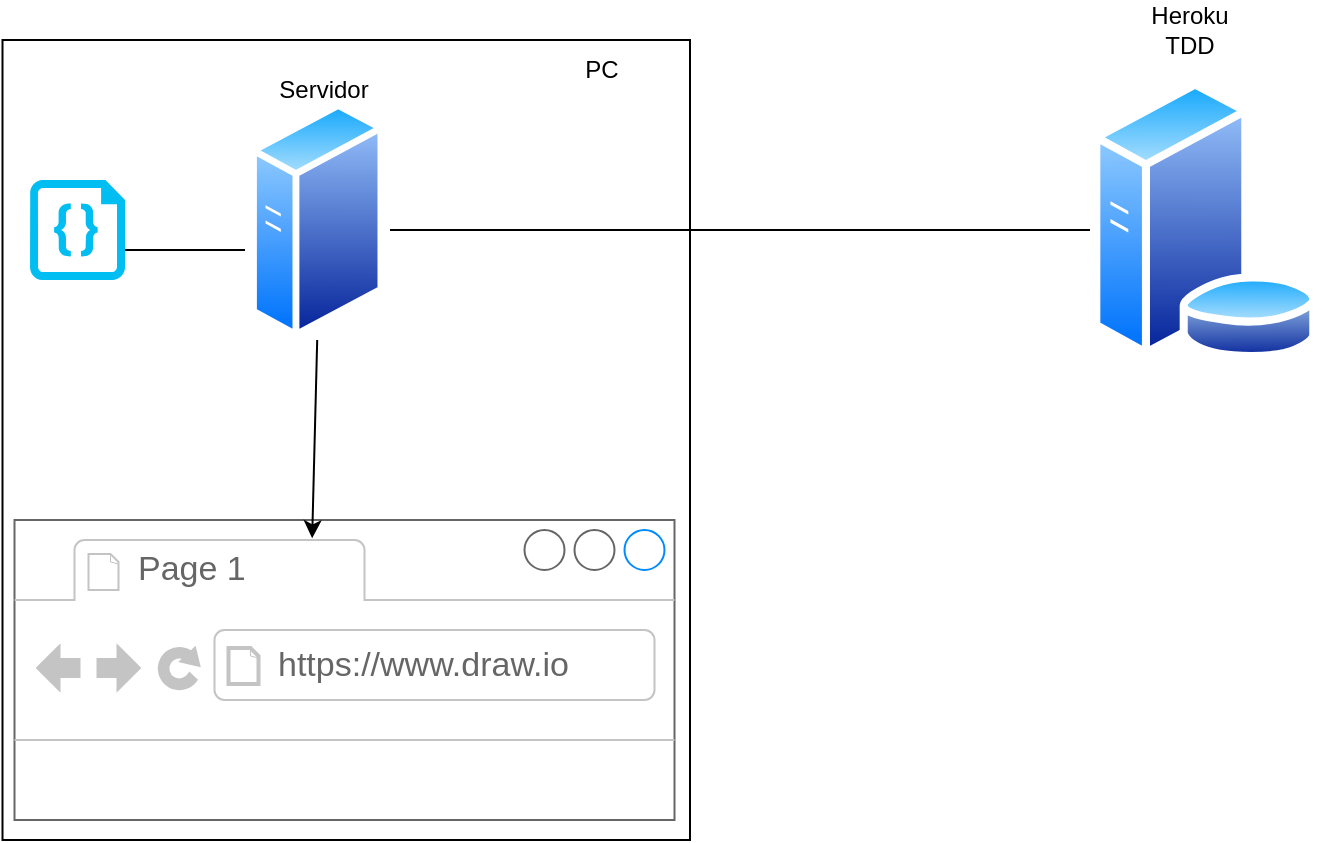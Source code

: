 <mxfile>
    <diagram id="PuRXsuhfijL69K7MNmrg" name="Page-1">
        <mxGraphModel dx="542" dy="191" grid="1" gridSize="10" guides="1" tooltips="1" connect="1" arrows="1" fold="1" page="1" pageScale="1" pageWidth="827" pageHeight="1169" math="0" shadow="0">
            <root>
                <mxCell id="0"/>
                <mxCell id="1" parent="0"/>
                <mxCell id="8" value="" style="rounded=0;whiteSpace=wrap;html=1;" parent="1" vertex="1">
                    <mxGeometry x="26.25" y="80" width="343.75" height="400" as="geometry"/>
                </mxCell>
                <mxCell id="2" value="" style="aspect=fixed;perimeter=ellipsePerimeter;html=1;align=center;shadow=0;dashed=0;spacingTop=3;image;image=img/lib/active_directory/database_server.svg;" parent="1" vertex="1">
                    <mxGeometry x="570" y="100" width="114.8" height="140" as="geometry"/>
                </mxCell>
                <mxCell id="3" value="Heroku&lt;br&gt;TDD" style="text;html=1;strokeColor=none;fillColor=none;align=center;verticalAlign=middle;whiteSpace=wrap;rounded=0;" parent="1" vertex="1">
                    <mxGeometry x="590" y="60" width="60" height="30" as="geometry"/>
                </mxCell>
                <mxCell id="5" value="" style="line;strokeWidth=1;rotatable=0;dashed=0;labelPosition=right;align=left;verticalAlign=middle;spacingTop=0;spacingLeft=6;points=[];portConstraint=eastwest;" parent="1" vertex="1">
                    <mxGeometry x="220" y="170" width="350" height="10" as="geometry"/>
                </mxCell>
                <mxCell id="6" value="Servidor" style="text;html=1;strokeColor=none;fillColor=none;align=center;verticalAlign=middle;whiteSpace=wrap;rounded=0;" parent="1" vertex="1">
                    <mxGeometry x="157.2" y="90" width="60" height="30" as="geometry"/>
                </mxCell>
                <mxCell id="7" value="" style="aspect=fixed;perimeter=ellipsePerimeter;html=1;align=center;shadow=0;dashed=0;spacingTop=3;image;image=img/lib/active_directory/generic_server.svg;" parent="1" vertex="1">
                    <mxGeometry x="150" y="110" width="67.2" height="120" as="geometry"/>
                </mxCell>
                <mxCell id="9" value="" style="strokeWidth=1;shadow=0;dashed=0;align=center;html=1;shape=mxgraph.mockup.containers.browserWindow;rSize=0;strokeColor=#666666;strokeColor2=#008cff;strokeColor3=#c4c4c4;mainText=,;recursiveResize=0;" parent="1" vertex="1">
                    <mxGeometry x="32.25" y="320" width="330" height="150" as="geometry"/>
                </mxCell>
                <mxCell id="10" value="Page 1" style="strokeWidth=1;shadow=0;dashed=0;align=center;html=1;shape=mxgraph.mockup.containers.anchor;fontSize=17;fontColor=#666666;align=left;" parent="9" vertex="1">
                    <mxGeometry x="60" y="12" width="110" height="26" as="geometry"/>
                </mxCell>
                <mxCell id="11" value="https://www.draw.io" style="strokeWidth=1;shadow=0;dashed=0;align=center;html=1;shape=mxgraph.mockup.containers.anchor;rSize=0;fontSize=17;fontColor=#666666;align=left;" parent="9" vertex="1">
                    <mxGeometry x="130" y="60" width="250" height="26" as="geometry"/>
                </mxCell>
                <mxCell id="12" value="" style="verticalLabelPosition=bottom;html=1;verticalAlign=top;align=center;strokeColor=none;fillColor=#00BEF2;shape=mxgraph.azure.code_file;pointerEvents=1;" parent="1" vertex="1">
                    <mxGeometry x="40" y="150" width="47.5" height="50" as="geometry"/>
                </mxCell>
                <mxCell id="13" value="" style="line;strokeWidth=1;rotatable=0;dashed=0;labelPosition=right;align=left;verticalAlign=middle;spacingTop=0;spacingLeft=6;points=[];portConstraint=eastwest;" parent="1" vertex="1">
                    <mxGeometry x="87.5" y="180" width="60" height="10" as="geometry"/>
                </mxCell>
                <mxCell id="15" style="edgeStyle=none;html=1;exitX=0.5;exitY=1;exitDx=0;exitDy=0;entryX=0.451;entryY=0.061;entryDx=0;entryDy=0;entryPerimeter=0;" parent="1" source="7" target="9" edge="1">
                    <mxGeometry relative="1" as="geometry"/>
                </mxCell>
                <mxCell id="16" value="PC" style="text;html=1;strokeColor=none;fillColor=none;align=center;verticalAlign=middle;whiteSpace=wrap;rounded=0;" parent="1" vertex="1">
                    <mxGeometry x="296" y="80" width="60" height="30" as="geometry"/>
                </mxCell>
            </root>
        </mxGraphModel>
    </diagram>
    <diagram id="Ho7__oo2VIMjKoJa1cht" name="Page-2">
        <mxGraphModel dx="638" dy="555" grid="1" gridSize="10" guides="1" tooltips="1" connect="1" arrows="1" fold="1" page="1" pageScale="1" pageWidth="827" pageHeight="1169" math="0" shadow="0">
            <root>
                <mxCell id="K-TbJAkYRku1Ei3Zl6Pr-0"/>
                <mxCell id="K-TbJAkYRku1Ei3Zl6Pr-1" parent="K-TbJAkYRku1Ei3Zl6Pr-0"/>
                <mxCell id="K-TbJAkYRku1Ei3Zl6Pr-2" value="" style="html=1;verticalLabelPosition=bottom;align=center;labelBackgroundColor=#ffffff;verticalAlign=top;strokeWidth=2;strokeColor=#0080F0;shadow=0;dashed=0;shape=mxgraph.ios7.icons.window;" vertex="1" parent="K-TbJAkYRku1Ei3Zl6Pr-1">
                    <mxGeometry x="50" y="30" width="290" height="550" as="geometry"/>
                </mxCell>
                <mxCell id="K-TbJAkYRku1Ei3Zl6Pr-3" value="Nombre" style="fillColor=none;strokeColor=none;html=1;fontSize=11;fontStyle=0;align=left;fontColor=#596780;fontStyle=1;fontSize=11" vertex="1" parent="K-TbJAkYRku1Ei3Zl6Pr-1">
                    <mxGeometry x="73.62" y="140" width="240" height="20" as="geometry"/>
                </mxCell>
                <mxCell id="K-TbJAkYRku1Ei3Zl6Pr-4" value="Watermelon Squad" style="rounded=1;arcSize=9;fillColor=#F7F8F9;align=left;spacingLeft=5;strokeColor=#DEE1E6;html=1;strokeWidth=2;fontSize=12" vertex="1" parent="K-TbJAkYRku1Ei3Zl6Pr-1">
                    <mxGeometry x="73.62" y="165" width="240" height="40" as="geometry"/>
                </mxCell>
                <mxCell id="K-TbJAkYRku1Ei3Zl6Pr-5" value="Peso" style="fillColor=none;strokeColor=none;html=1;fontSize=11;fontStyle=0;align=left;fontColor=#596780;fontStyle=1;fontSize=11" vertex="1" parent="K-TbJAkYRku1Ei3Zl6Pr-1">
                    <mxGeometry x="73.62" y="223" width="230" height="20" as="geometry"/>
                </mxCell>
                <mxCell id="K-TbJAkYRku1Ei3Zl6Pr-6" value="Watermelon Squad" style="rounded=1;arcSize=9;fillColor=#F7F8F9;align=left;spacingLeft=5;strokeColor=#DEE1E6;html=1;strokeWidth=2;fontSize=12" vertex="1" parent="K-TbJAkYRku1Ei3Zl6Pr-1">
                    <mxGeometry x="73.62" y="248" width="240" height="40" as="geometry"/>
                </mxCell>
                <mxCell id="K-TbJAkYRku1Ei3Zl6Pr-7" value="Cintura" style="fillColor=none;strokeColor=none;html=1;fontSize=11;fontStyle=0;align=left;fontColor=#596780;fontStyle=1;fontSize=11" vertex="1" parent="K-TbJAkYRku1Ei3Zl6Pr-1">
                    <mxGeometry x="73.62" y="320" width="60" height="20" as="geometry"/>
                </mxCell>
                <mxCell id="K-TbJAkYRku1Ei3Zl6Pr-8" value="Watermelon Squad" style="rounded=1;arcSize=9;fillColor=#F7F8F9;align=left;spacingLeft=5;strokeColor=#DEE1E6;html=1;strokeWidth=2;fontSize=12" vertex="1" parent="K-TbJAkYRku1Ei3Zl6Pr-1">
                    <mxGeometry x="133.62" y="320" width="180" height="33" as="geometry"/>
                </mxCell>
                <mxCell id="K-TbJAkYRku1Ei3Zl6Pr-9" value="Estatura" style="fillColor=none;strokeColor=none;html=1;fontSize=11;fontStyle=0;align=left;fontColor=#596780;fontStyle=1;fontSize=11" vertex="1" parent="K-TbJAkYRku1Ei3Zl6Pr-1">
                    <mxGeometry x="73.62" y="360" width="60" height="20" as="geometry"/>
                </mxCell>
                <mxCell id="K-TbJAkYRku1Ei3Zl6Pr-10" value="Watermelon Squad" style="rounded=1;arcSize=9;fillColor=#F7F8F9;align=left;spacingLeft=5;strokeColor=#DEE1E6;html=1;strokeWidth=2;fontSize=12" vertex="1" parent="K-TbJAkYRku1Ei3Zl6Pr-1">
                    <mxGeometry x="133.62" y="360" width="180" height="33" as="geometry"/>
                </mxCell>
                <mxCell id="K-TbJAkYRku1Ei3Zl6Pr-11" value="Edad" style="fillColor=none;strokeColor=none;html=1;fontSize=11;fontStyle=0;align=left;fontColor=#596780;fontStyle=1;fontSize=11" vertex="1" parent="K-TbJAkYRku1Ei3Zl6Pr-1">
                    <mxGeometry x="73.62" y="410" width="60" height="20" as="geometry"/>
                </mxCell>
                <mxCell id="K-TbJAkYRku1Ei3Zl6Pr-12" value="Watermelon Squad" style="rounded=1;arcSize=9;fillColor=#F7F8F9;align=left;spacingLeft=5;strokeColor=#DEE1E6;html=1;strokeWidth=2;fontSize=12" vertex="1" parent="K-TbJAkYRku1Ei3Zl6Pr-1">
                    <mxGeometry x="133.62" y="403.5" width="180" height="33" as="geometry"/>
                </mxCell>
                <mxCell id="K-TbJAkYRku1Ei3Zl6Pr-17" value="Hombre" style="shape=ellipse;fillColor=#eeeeee;strokeColor=#999999;gradientColor=#cccccc;html=1;align=left;spacingLeft=4;fontSize=17;fontColor=#666666;labelPosition=right;shadow=0;" vertex="1" parent="K-TbJAkYRku1Ei3Zl6Pr-1">
                    <mxGeometry x="73.62" y="460" width="15" height="15" as="geometry"/>
                </mxCell>
                <mxCell id="K-TbJAkYRku1Ei3Zl6Pr-19" value="Mujer" style="shape=ellipse;fillColor=#eeeeee;strokeColor=#999999;gradientColor=#cccccc;html=1;align=left;spacingLeft=4;fontSize=17;fontColor=#666666;labelPosition=right;shadow=0;" vertex="1" parent="K-TbJAkYRku1Ei3Zl6Pr-1">
                    <mxGeometry x="73.62" y="500" width="15" height="15" as="geometry"/>
                </mxCell>
                <mxCell id="K-TbJAkYRku1Ei3Zl6Pr-20" value="Calcular" style="rounded=1;html=1;shadow=0;dashed=0;whiteSpace=wrap;fontSize=10;fillColor=#666666;align=center;strokeColor=#4D4D4D;fontColor=#ffffff;" vertex="1" parent="K-TbJAkYRku1Ei3Zl6Pr-1">
                    <mxGeometry x="208.62" y="499" width="105.5" height="16.88" as="geometry"/>
                </mxCell>
                <mxCell id="K-TbJAkYRku1Ei3Zl6Pr-21" value="ICE: 34.5" style="text;html=1;strokeColor=none;fillColor=none;align=center;verticalAlign=middle;whiteSpace=wrap;rounded=0;" vertex="1" parent="K-TbJAkYRku1Ei3Zl6Pr-1">
                    <mxGeometry x="73.62" y="530" width="60" height="30" as="geometry"/>
                </mxCell>
                <mxCell id="K-TbJAkYRku1Ei3Zl6Pr-22" value="Resultado: Peso Normal" style="text;html=1;strokeColor=none;fillColor=none;align=center;verticalAlign=middle;whiteSpace=wrap;rounded=0;" vertex="1" parent="K-TbJAkYRku1Ei3Zl6Pr-1">
                    <mxGeometry x="206.37" y="539" width="110" height="30" as="geometry"/>
                </mxCell>
                <mxCell id="K-TbJAkYRku1Ei3Zl6Pr-23" value="Calculo de ICE" style="text;html=1;strokeColor=none;fillColor=none;align=center;verticalAlign=middle;whiteSpace=wrap;rounded=0;" vertex="1" parent="K-TbJAkYRku1Ei3Zl6Pr-1">
                    <mxGeometry x="138.12" y="100" width="101" height="30" as="geometry"/>
                </mxCell>
            </root>
        </mxGraphModel>
    </diagram>
</mxfile>